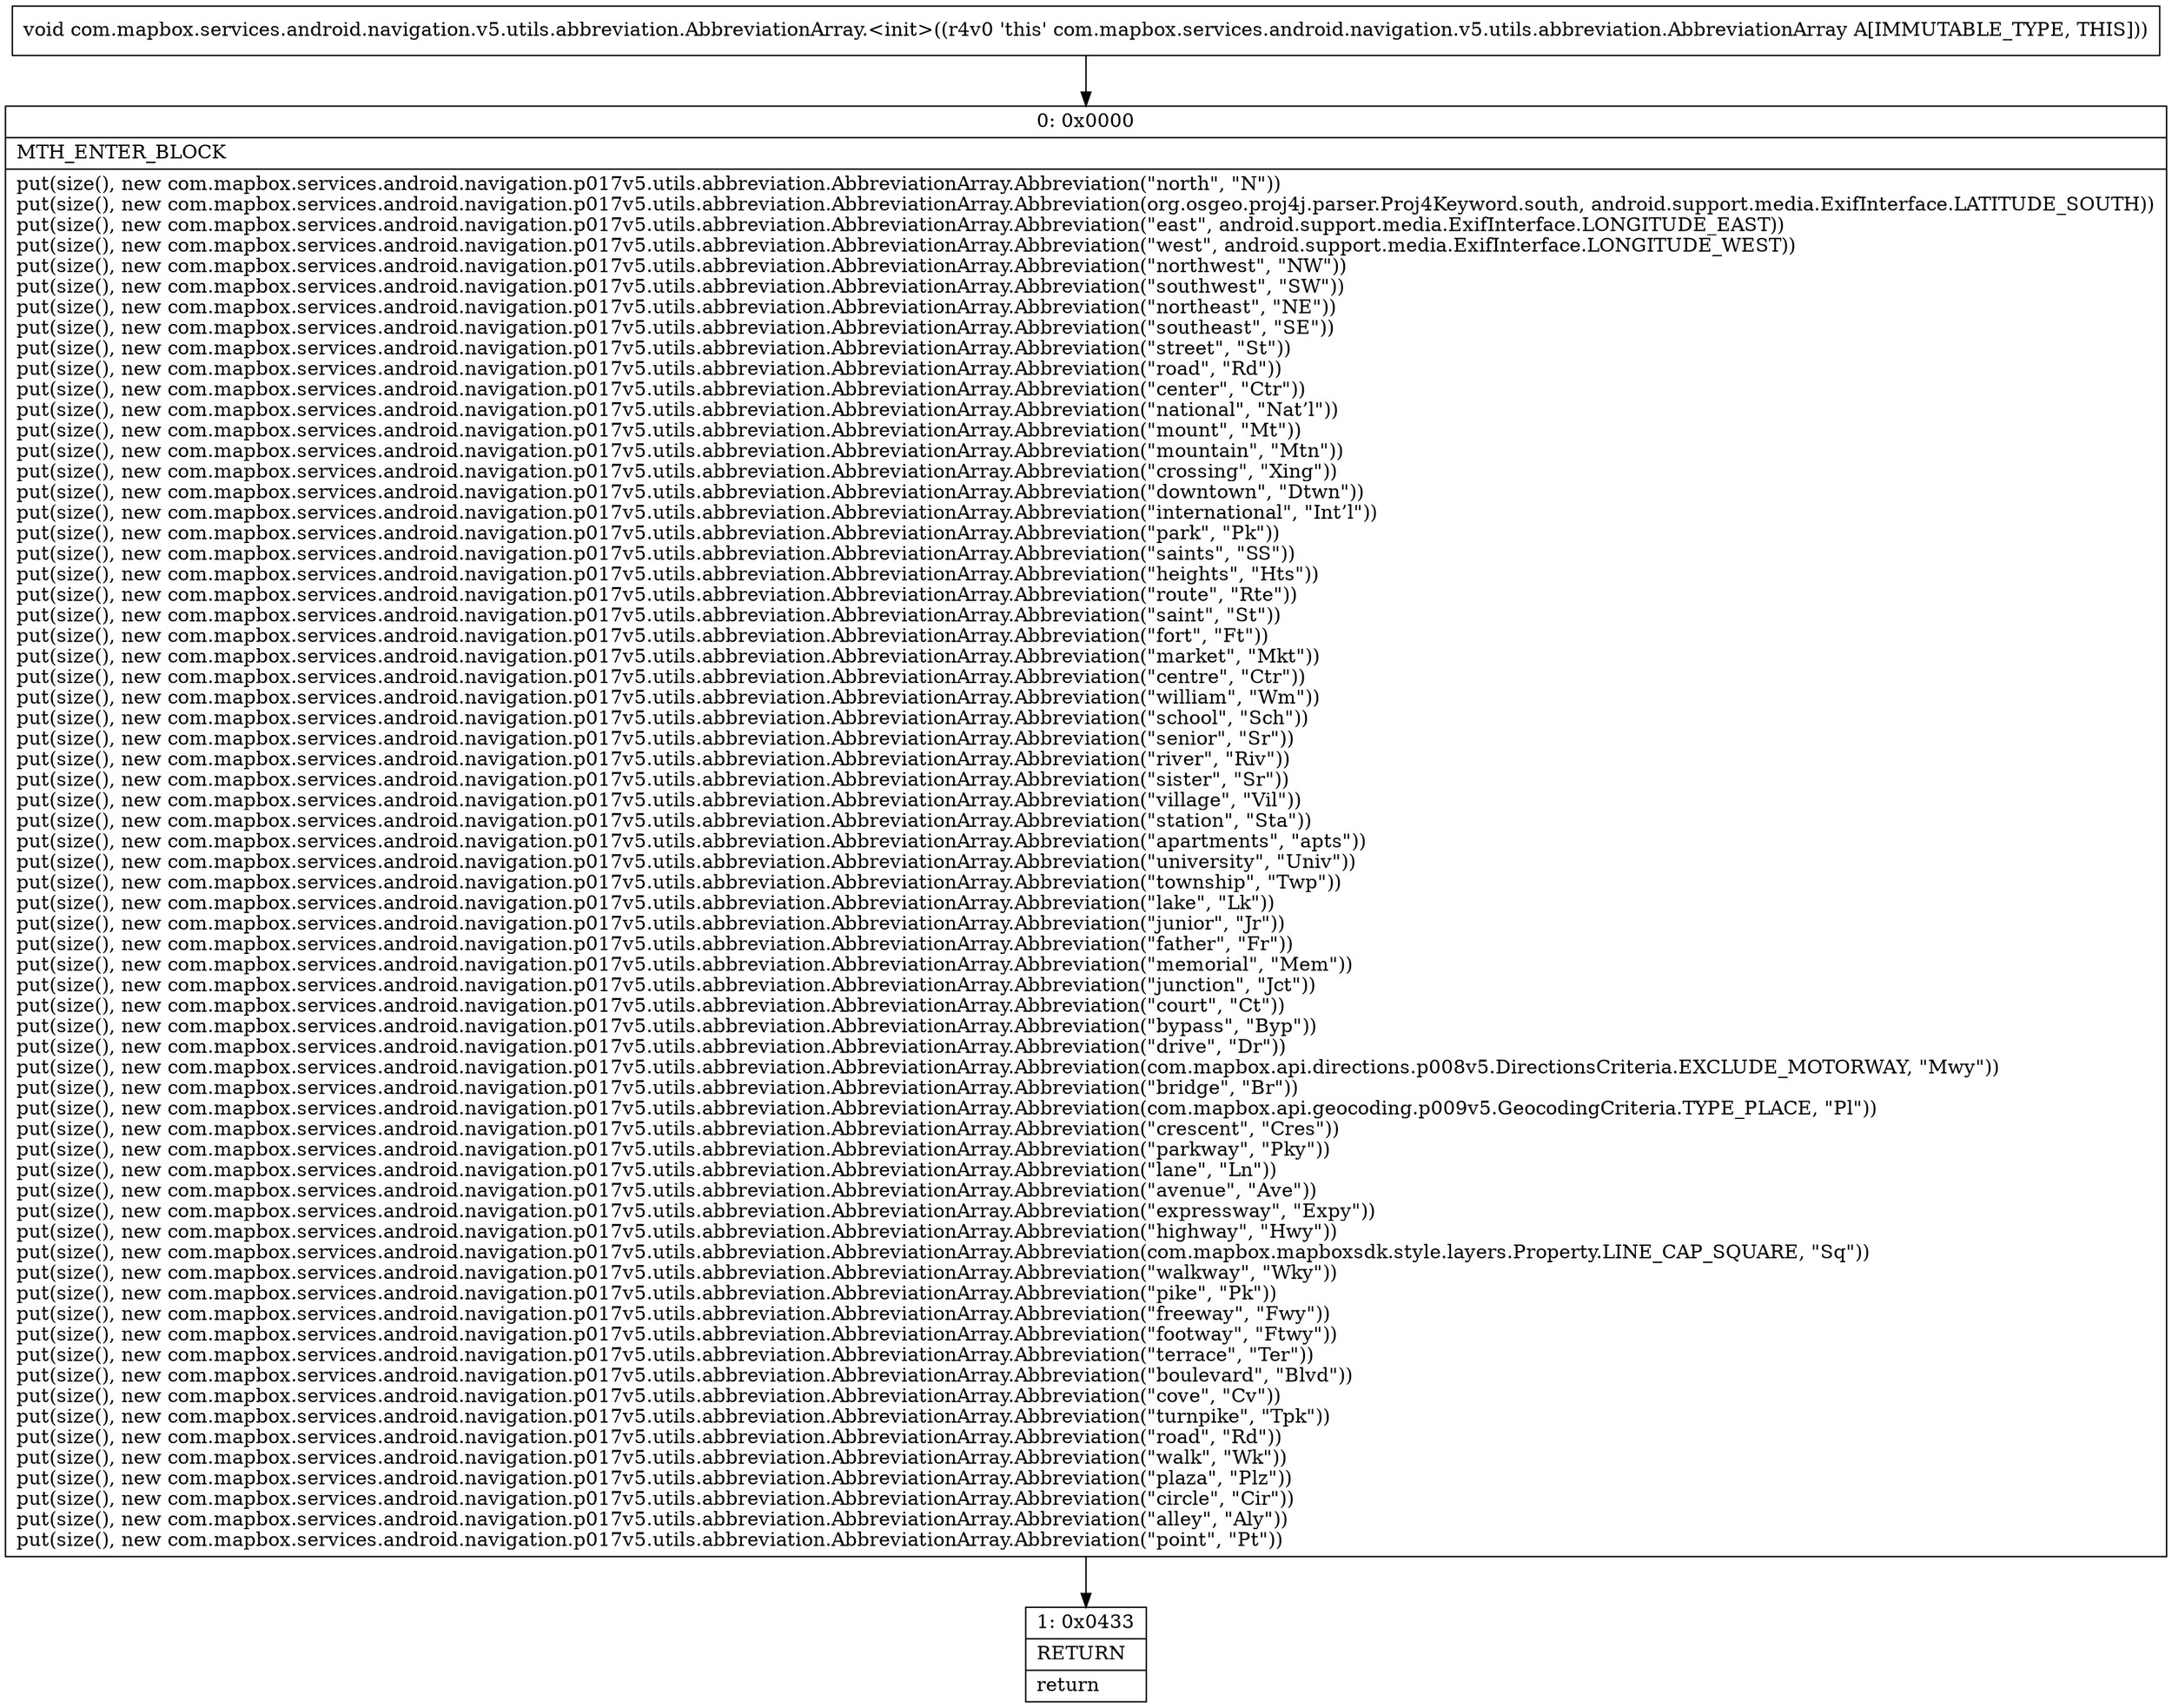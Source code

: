 digraph "CFG forcom.mapbox.services.android.navigation.v5.utils.abbreviation.AbbreviationArray.\<init\>()V" {
Node_0 [shape=record,label="{0\:\ 0x0000|MTH_ENTER_BLOCK\l|put(size(), new com.mapbox.services.android.navigation.p017v5.utils.abbreviation.AbbreviationArray.Abbreviation(\"north\", \"N\"))\lput(size(), new com.mapbox.services.android.navigation.p017v5.utils.abbreviation.AbbreviationArray.Abbreviation(org.osgeo.proj4j.parser.Proj4Keyword.south, android.support.media.ExifInterface.LATITUDE_SOUTH))\lput(size(), new com.mapbox.services.android.navigation.p017v5.utils.abbreviation.AbbreviationArray.Abbreviation(\"east\", android.support.media.ExifInterface.LONGITUDE_EAST))\lput(size(), new com.mapbox.services.android.navigation.p017v5.utils.abbreviation.AbbreviationArray.Abbreviation(\"west\", android.support.media.ExifInterface.LONGITUDE_WEST))\lput(size(), new com.mapbox.services.android.navigation.p017v5.utils.abbreviation.AbbreviationArray.Abbreviation(\"northwest\", \"NW\"))\lput(size(), new com.mapbox.services.android.navigation.p017v5.utils.abbreviation.AbbreviationArray.Abbreviation(\"southwest\", \"SW\"))\lput(size(), new com.mapbox.services.android.navigation.p017v5.utils.abbreviation.AbbreviationArray.Abbreviation(\"northeast\", \"NE\"))\lput(size(), new com.mapbox.services.android.navigation.p017v5.utils.abbreviation.AbbreviationArray.Abbreviation(\"southeast\", \"SE\"))\lput(size(), new com.mapbox.services.android.navigation.p017v5.utils.abbreviation.AbbreviationArray.Abbreviation(\"street\", \"St\"))\lput(size(), new com.mapbox.services.android.navigation.p017v5.utils.abbreviation.AbbreviationArray.Abbreviation(\"road\", \"Rd\"))\lput(size(), new com.mapbox.services.android.navigation.p017v5.utils.abbreviation.AbbreviationArray.Abbreviation(\"center\", \"Ctr\"))\lput(size(), new com.mapbox.services.android.navigation.p017v5.utils.abbreviation.AbbreviationArray.Abbreviation(\"national\", \"Nat’l\"))\lput(size(), new com.mapbox.services.android.navigation.p017v5.utils.abbreviation.AbbreviationArray.Abbreviation(\"mount\", \"Mt\"))\lput(size(), new com.mapbox.services.android.navigation.p017v5.utils.abbreviation.AbbreviationArray.Abbreviation(\"mountain\", \"Mtn\"))\lput(size(), new com.mapbox.services.android.navigation.p017v5.utils.abbreviation.AbbreviationArray.Abbreviation(\"crossing\", \"Xing\"))\lput(size(), new com.mapbox.services.android.navigation.p017v5.utils.abbreviation.AbbreviationArray.Abbreviation(\"downtown\", \"Dtwn\"))\lput(size(), new com.mapbox.services.android.navigation.p017v5.utils.abbreviation.AbbreviationArray.Abbreviation(\"international\", \"Int’l\"))\lput(size(), new com.mapbox.services.android.navigation.p017v5.utils.abbreviation.AbbreviationArray.Abbreviation(\"park\", \"Pk\"))\lput(size(), new com.mapbox.services.android.navigation.p017v5.utils.abbreviation.AbbreviationArray.Abbreviation(\"saints\", \"SS\"))\lput(size(), new com.mapbox.services.android.navigation.p017v5.utils.abbreviation.AbbreviationArray.Abbreviation(\"heights\", \"Hts\"))\lput(size(), new com.mapbox.services.android.navigation.p017v5.utils.abbreviation.AbbreviationArray.Abbreviation(\"route\", \"Rte\"))\lput(size(), new com.mapbox.services.android.navigation.p017v5.utils.abbreviation.AbbreviationArray.Abbreviation(\"saint\", \"St\"))\lput(size(), new com.mapbox.services.android.navigation.p017v5.utils.abbreviation.AbbreviationArray.Abbreviation(\"fort\", \"Ft\"))\lput(size(), new com.mapbox.services.android.navigation.p017v5.utils.abbreviation.AbbreviationArray.Abbreviation(\"market\", \"Mkt\"))\lput(size(), new com.mapbox.services.android.navigation.p017v5.utils.abbreviation.AbbreviationArray.Abbreviation(\"centre\", \"Ctr\"))\lput(size(), new com.mapbox.services.android.navigation.p017v5.utils.abbreviation.AbbreviationArray.Abbreviation(\"william\", \"Wm\"))\lput(size(), new com.mapbox.services.android.navigation.p017v5.utils.abbreviation.AbbreviationArray.Abbreviation(\"school\", \"Sch\"))\lput(size(), new com.mapbox.services.android.navigation.p017v5.utils.abbreviation.AbbreviationArray.Abbreviation(\"senior\", \"Sr\"))\lput(size(), new com.mapbox.services.android.navigation.p017v5.utils.abbreviation.AbbreviationArray.Abbreviation(\"river\", \"Riv\"))\lput(size(), new com.mapbox.services.android.navigation.p017v5.utils.abbreviation.AbbreviationArray.Abbreviation(\"sister\", \"Sr\"))\lput(size(), new com.mapbox.services.android.navigation.p017v5.utils.abbreviation.AbbreviationArray.Abbreviation(\"village\", \"Vil\"))\lput(size(), new com.mapbox.services.android.navigation.p017v5.utils.abbreviation.AbbreviationArray.Abbreviation(\"station\", \"Sta\"))\lput(size(), new com.mapbox.services.android.navigation.p017v5.utils.abbreviation.AbbreviationArray.Abbreviation(\"apartments\", \"apts\"))\lput(size(), new com.mapbox.services.android.navigation.p017v5.utils.abbreviation.AbbreviationArray.Abbreviation(\"university\", \"Univ\"))\lput(size(), new com.mapbox.services.android.navigation.p017v5.utils.abbreviation.AbbreviationArray.Abbreviation(\"township\", \"Twp\"))\lput(size(), new com.mapbox.services.android.navigation.p017v5.utils.abbreviation.AbbreviationArray.Abbreviation(\"lake\", \"Lk\"))\lput(size(), new com.mapbox.services.android.navigation.p017v5.utils.abbreviation.AbbreviationArray.Abbreviation(\"junior\", \"Jr\"))\lput(size(), new com.mapbox.services.android.navigation.p017v5.utils.abbreviation.AbbreviationArray.Abbreviation(\"father\", \"Fr\"))\lput(size(), new com.mapbox.services.android.navigation.p017v5.utils.abbreviation.AbbreviationArray.Abbreviation(\"memorial\", \"Mem\"))\lput(size(), new com.mapbox.services.android.navigation.p017v5.utils.abbreviation.AbbreviationArray.Abbreviation(\"junction\", \"Jct\"))\lput(size(), new com.mapbox.services.android.navigation.p017v5.utils.abbreviation.AbbreviationArray.Abbreviation(\"court\", \"Ct\"))\lput(size(), new com.mapbox.services.android.navigation.p017v5.utils.abbreviation.AbbreviationArray.Abbreviation(\"bypass\", \"Byp\"))\lput(size(), new com.mapbox.services.android.navigation.p017v5.utils.abbreviation.AbbreviationArray.Abbreviation(\"drive\", \"Dr\"))\lput(size(), new com.mapbox.services.android.navigation.p017v5.utils.abbreviation.AbbreviationArray.Abbreviation(com.mapbox.api.directions.p008v5.DirectionsCriteria.EXCLUDE_MOTORWAY, \"Mwy\"))\lput(size(), new com.mapbox.services.android.navigation.p017v5.utils.abbreviation.AbbreviationArray.Abbreviation(\"bridge\", \"Br\"))\lput(size(), new com.mapbox.services.android.navigation.p017v5.utils.abbreviation.AbbreviationArray.Abbreviation(com.mapbox.api.geocoding.p009v5.GeocodingCriteria.TYPE_PLACE, \"Pl\"))\lput(size(), new com.mapbox.services.android.navigation.p017v5.utils.abbreviation.AbbreviationArray.Abbreviation(\"crescent\", \"Cres\"))\lput(size(), new com.mapbox.services.android.navigation.p017v5.utils.abbreviation.AbbreviationArray.Abbreviation(\"parkway\", \"Pky\"))\lput(size(), new com.mapbox.services.android.navigation.p017v5.utils.abbreviation.AbbreviationArray.Abbreviation(\"lane\", \"Ln\"))\lput(size(), new com.mapbox.services.android.navigation.p017v5.utils.abbreviation.AbbreviationArray.Abbreviation(\"avenue\", \"Ave\"))\lput(size(), new com.mapbox.services.android.navigation.p017v5.utils.abbreviation.AbbreviationArray.Abbreviation(\"expressway\", \"Expy\"))\lput(size(), new com.mapbox.services.android.navigation.p017v5.utils.abbreviation.AbbreviationArray.Abbreviation(\"highway\", \"Hwy\"))\lput(size(), new com.mapbox.services.android.navigation.p017v5.utils.abbreviation.AbbreviationArray.Abbreviation(com.mapbox.mapboxsdk.style.layers.Property.LINE_CAP_SQUARE, \"Sq\"))\lput(size(), new com.mapbox.services.android.navigation.p017v5.utils.abbreviation.AbbreviationArray.Abbreviation(\"walkway\", \"Wky\"))\lput(size(), new com.mapbox.services.android.navigation.p017v5.utils.abbreviation.AbbreviationArray.Abbreviation(\"pike\", \"Pk\"))\lput(size(), new com.mapbox.services.android.navigation.p017v5.utils.abbreviation.AbbreviationArray.Abbreviation(\"freeway\", \"Fwy\"))\lput(size(), new com.mapbox.services.android.navigation.p017v5.utils.abbreviation.AbbreviationArray.Abbreviation(\"footway\", \"Ftwy\"))\lput(size(), new com.mapbox.services.android.navigation.p017v5.utils.abbreviation.AbbreviationArray.Abbreviation(\"terrace\", \"Ter\"))\lput(size(), new com.mapbox.services.android.navigation.p017v5.utils.abbreviation.AbbreviationArray.Abbreviation(\"boulevard\", \"Blvd\"))\lput(size(), new com.mapbox.services.android.navigation.p017v5.utils.abbreviation.AbbreviationArray.Abbreviation(\"cove\", \"Cv\"))\lput(size(), new com.mapbox.services.android.navigation.p017v5.utils.abbreviation.AbbreviationArray.Abbreviation(\"turnpike\", \"Tpk\"))\lput(size(), new com.mapbox.services.android.navigation.p017v5.utils.abbreviation.AbbreviationArray.Abbreviation(\"road\", \"Rd\"))\lput(size(), new com.mapbox.services.android.navigation.p017v5.utils.abbreviation.AbbreviationArray.Abbreviation(\"walk\", \"Wk\"))\lput(size(), new com.mapbox.services.android.navigation.p017v5.utils.abbreviation.AbbreviationArray.Abbreviation(\"plaza\", \"Plz\"))\lput(size(), new com.mapbox.services.android.navigation.p017v5.utils.abbreviation.AbbreviationArray.Abbreviation(\"circle\", \"Cir\"))\lput(size(), new com.mapbox.services.android.navigation.p017v5.utils.abbreviation.AbbreviationArray.Abbreviation(\"alley\", \"Aly\"))\lput(size(), new com.mapbox.services.android.navigation.p017v5.utils.abbreviation.AbbreviationArray.Abbreviation(\"point\", \"Pt\"))\l}"];
Node_1 [shape=record,label="{1\:\ 0x0433|RETURN\l|return\l}"];
MethodNode[shape=record,label="{void com.mapbox.services.android.navigation.v5.utils.abbreviation.AbbreviationArray.\<init\>((r4v0 'this' com.mapbox.services.android.navigation.v5.utils.abbreviation.AbbreviationArray A[IMMUTABLE_TYPE, THIS])) }"];
MethodNode -> Node_0;
Node_0 -> Node_1;
}

